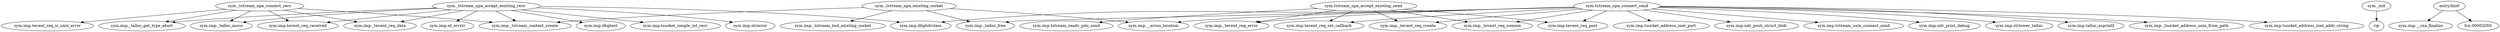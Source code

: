 digraph code {
  "0x00004710" [label="sym._tstream_npa_existing_socket"];
  "0x00004710" -> "0x00001ef0";
  "0x00001ef0" [label="sym.imp.__errno_location"];
  "0x00004710" -> "0x00001fa0";
  "0x00001fa0" [label="sym.imp._tstream_context_create"];
  "0x00004710" -> "0x00001fb0";
  "0x00001fb0" [label="sym.imp._tstream_bsd_existing_socket"];
  "0x00004710" -> "0x00001cf0";
  "0x00001cf0" [label="sym.imp._talloc_free"];
  "0x000049e0" [label="sym._tstream_npa_accept_existing_recv"];
  "0x000049e0" -> "0x00001f40";
  "0x00001f40" [label="sym.imp._tevent_req_data"];
  "0x000049e0" -> "0x00001f70";
  "0x00001f70" [label="sym.imp._talloc_get_type_abort"];
  "0x000049e0" -> "0x00001db0";
  "0x00001db0" [label="sym.imp.tsocket_simple_int_recv"];
  "0x000049e0" -> "0x00001fa0";
  "0x00001fa0" [label="sym.imp._tstream_context_create"];
  "0x000049e0" -> "0x00001e10";
  "0x00001e10" [label="sym.imp._talloc_move"];
  "0x000049e0" -> "0x00001e80";
  "0x00001e80" [label="sym.imp.tevent_req_received"];
  "0x000049e0" -> "0x00001f10";
  "0x00001f10" [label="sym.imp.dbghdrclass"];
  "0x000049e0" -> "0x00001e40";
  "0x00001e40" [label="sym.imp.strerror"];
  "0x000049e0" -> "0x00001f90";
  "0x00001f90" [label="sym.imp.nt_errstr"];
  "0x000049e0" -> "0x00001f00";
  "0x00001f00" [label="sym.imp.dbgtext"];
  "0x00004590" [label="sym._tstream_npa_connect_recv"];
  "0x00004590" -> "0x00001f40";
  "0x00001f40" [label="sym.imp._tevent_req_data"];
  "0x00004590" -> "0x00001f70";
  "0x00001f70" [label="sym.imp._talloc_get_type_abort"];
  "0x00004590" -> "0x00001e00";
  "0x00001e00" [label="sym.imp.tevent_req_is_unix_error"];
  "0x00004590" -> "0x00001fa0";
  "0x00001fa0" [label="sym.imp._tstream_context_create"];
  "0x00004590" -> "0x00001e10";
  "0x00001e10" [label="sym.imp._talloc_move"];
  "0x00004590" -> "0x00001e80";
  "0x00001e80" [label="sym.imp.tevent_req_received"];
  "0x00001c98" [label="sym._init"];
  "0x00001c98" -> "0x00002030";
  "0x00002030" [label="rip"];
  "0x00004140" [label="sym.tstream_npa_connect_send"];
  "0x00004140" -> "0x00001de0";
  "0x00001de0" [label="sym.imp._tevent_req_create"];
  "0x00004140" -> "0x00001d90";
  "0x00001d90" [label="sym.imp.strlower_talloc"];
  "0x00004140" -> "0x00001ee0";
  "0x00001ee0" [label="sym.imp._tevent_req_nomem"];
  "0x00004140" -> "0x00001d80";
  "0x00001d80" [label="sym.imp.tevent_req_post"];
  "0x00004140" -> "0x00001e50";
  "0x00001e50" [label="sym.imp.talloc_asprintf"];
  "0x00004140" -> "0x00001cf0";
  "0x00001cf0" [label="sym.imp._talloc_free"];
  "0x00004140" -> "0x00001d60";
  "0x00001d60" [label="sym.imp._tsocket_address_unix_from_path"];
  "0x00004140" -> "0x00001e70";
  "0x00001e70" [label="sym.imp.tsocket_address_inet_addr_string"];
  "0x00004140" -> "0x00001dd0";
  "0x00001dd0" [label="sym.imp.tsocket_address_inet_port"];
  "0x00004140" -> "0x00001ec0";
  "0x00001ec0" [label="sym.imp.ndr_push_struct_blob"];
  "0x00004140" -> "0x00001d40";
  "0x00001d40" [label="sym.imp._tevent_req_error"];
  "0x00004140" -> "0x00001ef0";
  "0x00001ef0" [label="sym.imp.__errno_location"];
  "0x00004140" -> "0x00001ff0";
  "0x00001ff0" [label="sym.imp.tstream_unix_connect_send"];
  "0x00004140" -> "0x00002020";
  "0x00002020" [label="sym.imp.tevent_req_set_callback"];
  "0x00004140" -> "0x00001f10";
  "0x00001f10" [label="sym.imp.dbghdrclass"];
  "0x00004140" -> "0x00001f20";
  "0x00001f20" [label="sym.imp.ndr_print_debug"];
  "0x00004820" [label="sym.tstream_npa_accept_existing_send"];
  "0x00004820" -> "0x00001de0";
  "0x00001de0" [label="sym.imp._tevent_req_create"];
  "0x00004820" -> "0x00001d40";
  "0x00001d40" [label="sym.imp._tevent_req_error"];
  "0x00004820" -> "0x00001f30";
  "0x00001f30" [label="sym.imp.tstream_readv_pdu_send"];
  "0x00004820" -> "0x00001ee0";
  "0x00001ee0" [label="sym.imp._tevent_req_nomem"];
  "0x00004820" -> "0x00001d80";
  "0x00001d80" [label="sym.imp.tevent_req_post"];
  "0x00004820" -> "0x00002020";
  "0x00002020" [label="sym.imp.tevent_req_set_callback"];
  "0x000020c0" [label="entry.fini0"];
  "0x000020c0" -> "0x00001dc0";
  "0x00001dc0" [label="sym.imp.__cxa_finalize"];
  "0x000020c0" -> "0x00002050";
  "0x00002050" [label="fcn.00002050"];
}